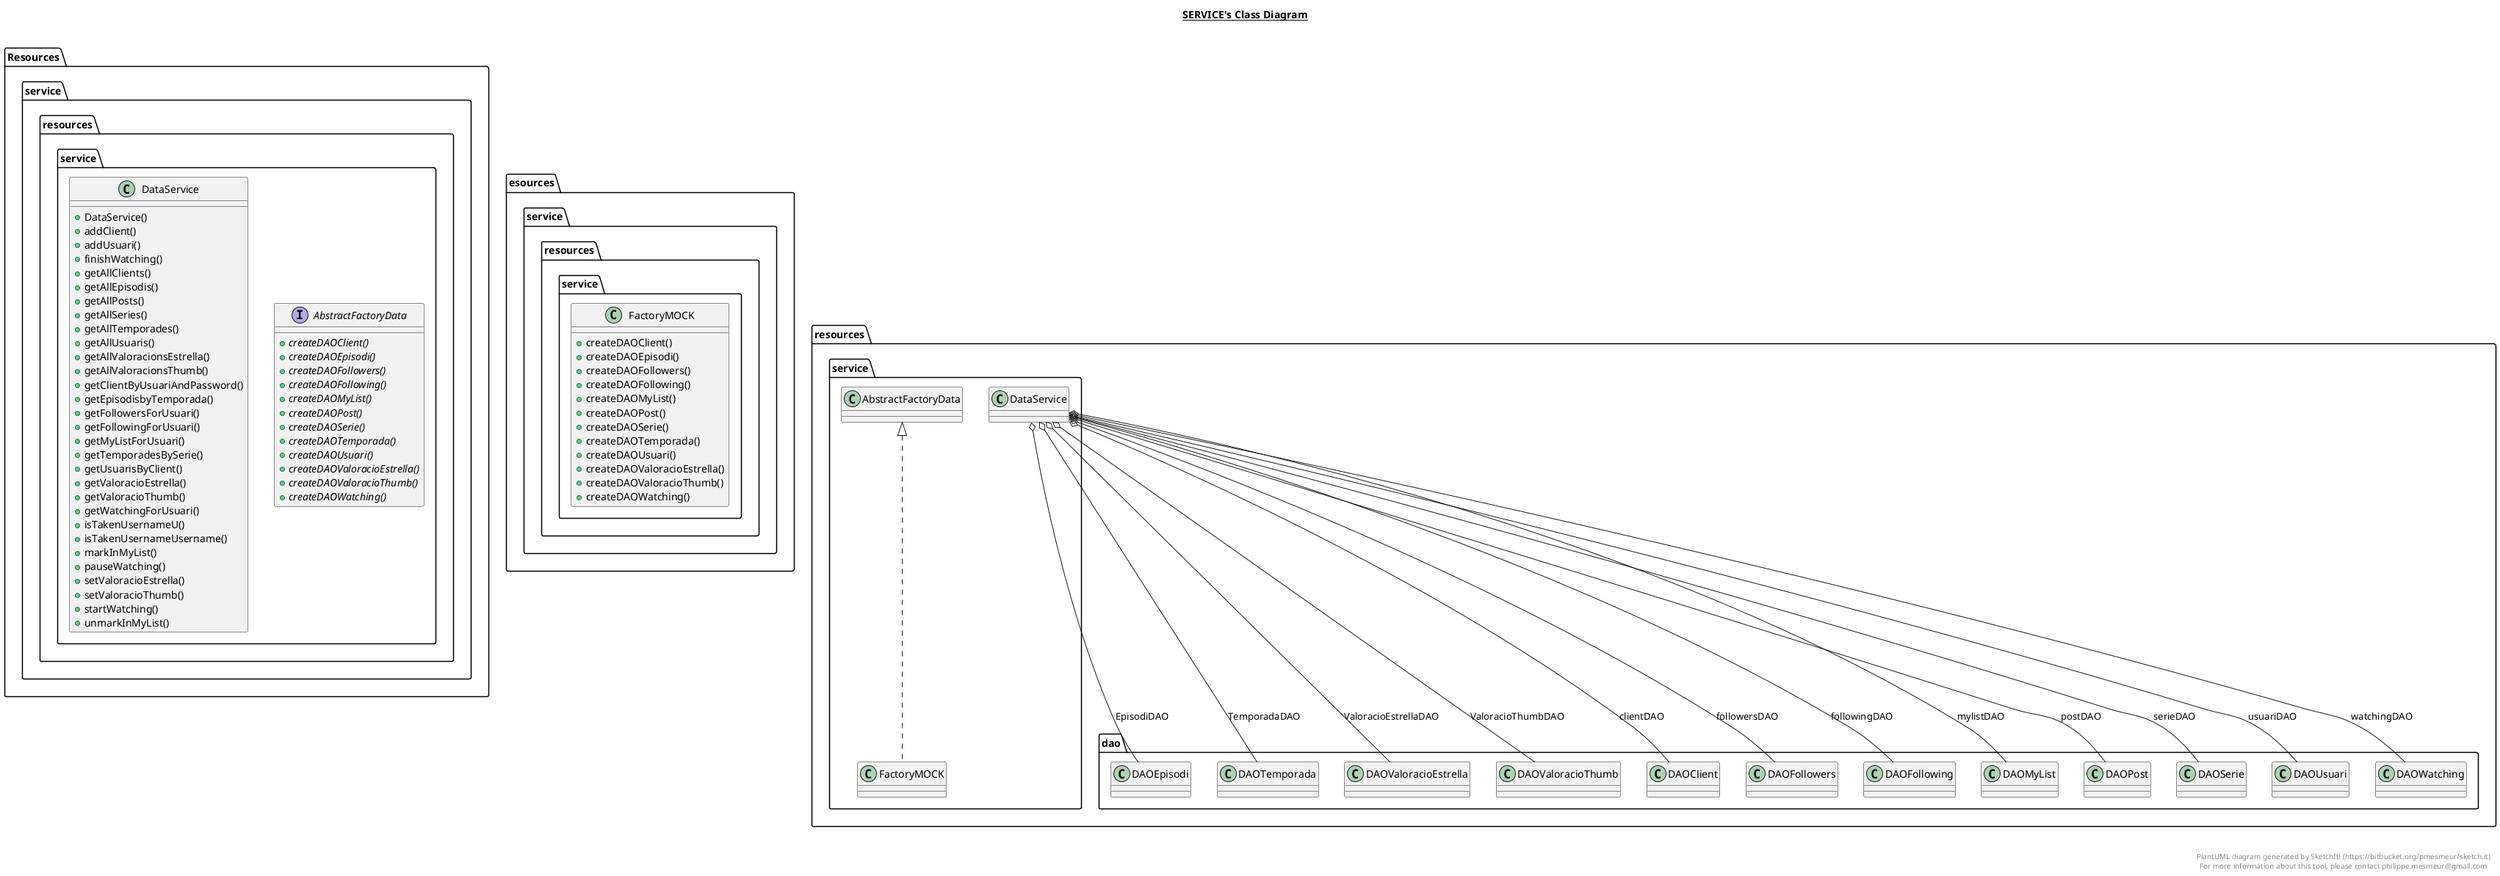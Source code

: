 @startuml

title __SERVICE's Class Diagram__\n

    namespace Resources.service {
      interface resources.service.AbstractFactoryData {
          {abstract} + createDAOClient()
          {abstract} + createDAOEpisodi()
          {abstract} + createDAOFollowers()
          {abstract} + createDAOFollowing()
          {abstract} + createDAOMyList()
          {abstract} + createDAOPost()
          {abstract} + createDAOSerie()
          {abstract} + createDAOTemporada()
          {abstract} + createDAOUsuari()
          {abstract} + createDAOValoracioEstrella()
          {abstract} + createDAOValoracioThumb()
          {abstract} + createDAOWatching()
      }
    }


    namespace Resources.service {
      class resources.service.DataService {
          + DataService()
          + addClient()
          + addUsuari()
          + finishWatching()
          + getAllClients()
          + getAllEpisodis()
          + getAllPosts()
          + getAllSeries()
          + getAllTemporades()
          + getAllUsuaris()
          + getAllValoracionsEstrella()
          + getAllValoracionsThumb()
          + getClientByUsuariAndPassword()
          + getEpisodisbyTemporada()
          + getFollowersForUsuari()
          + getFollowingForUsuari()
          + getMyListForUsuari()
          + getTemporadesBySerie()
          + getUsuarisByClient()
          + getValoracioEstrella()
          + getValoracioThumb()
          + getWatchingForUsuari()
          + isTakenUsernameU()
          + isTakenUsernameUsername()
          + markInMyList()
          + pauseWatching()
          + setValoracioEstrella()
          + setValoracioThumb()
          + startWatching()
          + unmarkInMyList()
      }
    }

    namespace esources.service {
      class resources.service.FactoryMOCK {
          + createDAOClient()
          + createDAOEpisodi()
          + createDAOFollowers()
          + createDAOFollowing()
          + createDAOMyList()
          + createDAOPost()
          + createDAOSerie()
          + createDAOTemporada()
          + createDAOUsuari()
          + createDAOValoracioEstrella()
          + createDAOValoracioThumb()
          + createDAOWatching()
      }
    }


  resources.service.DataService o-- resources.dao.DAOEpisodi : EpisodiDAO
  resources.service.DataService o-- resources.dao.DAOTemporada : TemporadaDAO
  resources.service.DataService o-- resources.dao.DAOValoracioEstrella : ValoracioEstrellaDAO
  resources.service.DataService o-- resources.dao.DAOValoracioThumb : ValoracioThumbDAO
  resources.service.DataService o-- resources.dao.DAOClient : clientDAO
  resources.service.DataService o-- resources.dao.DAOFollowers : followersDAO
  resources.service.DataService o-- resources.dao.DAOFollowing : followingDAO
  resources.service.DataService o-- resources.dao.DAOMyList : mylistDAO
  resources.service.DataService o-- resources.dao.DAOPost : postDAO
  resources.service.DataService o-- resources.dao.DAOSerie : serieDAO
  resources.service.DataService o-- resources.dao.DAOUsuari : usuariDAO
  resources.service.DataService o-- resources.dao.DAOWatching : watchingDAO
  resources.service.FactoryMOCK .up.|> resources.service.AbstractFactoryData


right footer


PlantUML diagram generated by SketchIt! (https://bitbucket.org/pmesmeur/sketch.it)
For more information about this tool, please contact philippe.mesmeur@gmail.com
endfooter

@enduml
